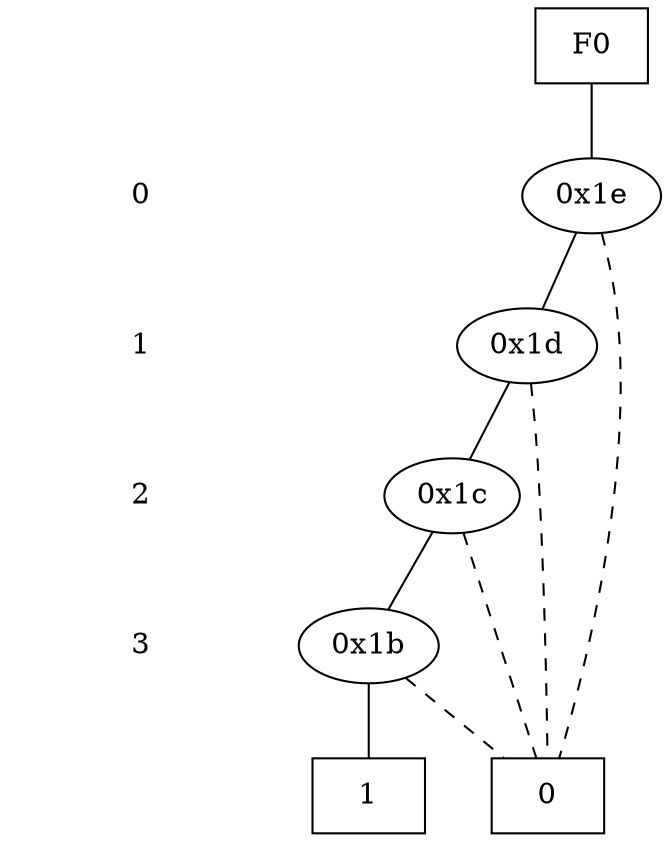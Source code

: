 digraph "DD" {
size = "7.5,10"
center = true;
edge [dir = none];
{ node [shape = plaintext];
  edge [style = invis];
  "CONST NODES" [style = invis];
" 0 " -> " 1 " -> " 2 " -> " 3 " -> "CONST NODES"; 
}
{ rank = same; node [shape = box]; edge [style = invis];
"F0"; }
{ rank = same; " 0 ";
"0x1e";
}
{ rank = same; " 1 ";
"0x1d";
}
{ rank = same; " 2 ";
"0x1c";
}
{ rank = same; " 3 ";
"0x1b";
}
{ rank = same; "CONST NODES";
{ node [shape = box]; "0x11";
"0x10";
}
}
"F0" -> "0x1e" [style = solid];
"0x1e" -> "0x1d";
"0x1e" -> "0x11" [style = dashed];
"0x1d" -> "0x1c";
"0x1d" -> "0x11" [style = dashed];
"0x1c" -> "0x1b";
"0x1c" -> "0x11" [style = dashed];
"0x1b" -> "0x10";
"0x1b" -> "0x11" [style = dashed];
"0x11" [label = "0"];
"0x10" [label = "1"];
}
